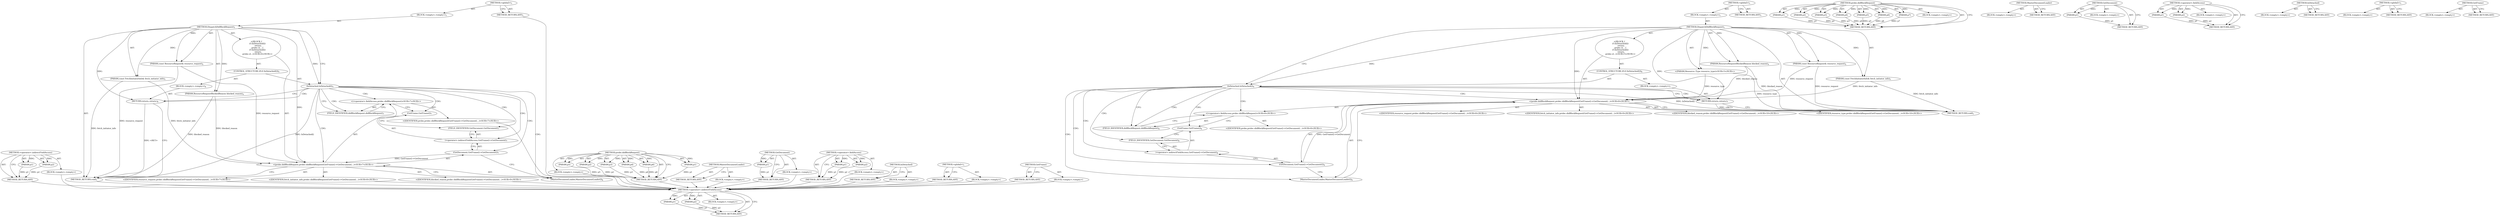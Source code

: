 digraph "GetFrame" {
vulnerable_71 [label=<(METHOD,&lt;operator&gt;.indirectFieldAccess)>];
vulnerable_72 [label=<(PARAM,p1)>];
vulnerable_73 [label=<(PARAM,p2)>];
vulnerable_74 [label=<(BLOCK,&lt;empty&gt;,&lt;empty&gt;)>];
vulnerable_75 [label=<(METHOD_RETURN,ANY)>];
vulnerable_6 [label=<(METHOD,&lt;global&gt;)<SUB>1</SUB>>];
vulnerable_7 [label=<(BLOCK,&lt;empty&gt;,&lt;empty&gt;)<SUB>1</SUB>>];
vulnerable_8 [label=<(METHOD,DispatchDidBlockRequest)<SUB>1</SUB>>];
vulnerable_9 [label=<(PARAM,const ResourceRequest&amp; resource_request)<SUB>2</SUB>>];
vulnerable_10 [label=<(PARAM,const FetchInitiatorInfo&amp; fetch_initiator_info)<SUB>3</SUB>>];
vulnerable_11 [label=<(PARAM,ResourceRequestBlockedReason blocked_reason)<SUB>4</SUB>>];
vulnerable_12 [label="<(BLOCK,{
   if (IsDetached())
     return;
   probe::d...,{
   if (IsDetached())
     return;
   probe::d...)<SUB>4</SUB>>"];
vulnerable_13 [label=<(CONTROL_STRUCTURE,IF,if (IsDetached()))<SUB>5</SUB>>];
vulnerable_14 [label=<(IsDetached,IsDetached())<SUB>5</SUB>>];
vulnerable_15 [label=<(BLOCK,&lt;empty&gt;,&lt;empty&gt;)<SUB>6</SUB>>];
vulnerable_16 [label=<(RETURN,return;,return;)<SUB>6</SUB>>];
vulnerable_17 [label="<(probe.didBlockRequest,probe::didBlockRequest(GetFrame()-&gt;GetDocument(...)<SUB>7</SUB>>"];
vulnerable_18 [label="<(&lt;operator&gt;.fieldAccess,probe::didBlockRequest)<SUB>7</SUB>>"];
vulnerable_19 [label="<(IDENTIFIER,probe,probe::didBlockRequest(GetFrame()-&gt;GetDocument(...)<SUB>7</SUB>>"];
vulnerable_20 [label=<(FIELD_IDENTIFIER,didBlockRequest,didBlockRequest)<SUB>7</SUB>>];
vulnerable_21 [label=<(GetDocument,GetFrame()-&gt;GetDocument())<SUB>7</SUB>>];
vulnerable_22 [label=<(&lt;operator&gt;.indirectFieldAccess,GetFrame()-&gt;GetDocument)<SUB>7</SUB>>];
vulnerable_23 [label=<(GetFrame,GetFrame())<SUB>7</SUB>>];
vulnerable_24 [label=<(FIELD_IDENTIFIER,GetDocument,GetDocument)<SUB>7</SUB>>];
vulnerable_25 [label="<(IDENTIFIER,resource_request,probe::didBlockRequest(GetFrame()-&gt;GetDocument(...)<SUB>7</SUB>>"];
vulnerable_26 [label=<(MasterDocumentLoader,MasterDocumentLoader())<SUB>8</SUB>>];
vulnerable_27 [label="<(IDENTIFIER,fetch_initiator_info,probe::didBlockRequest(GetFrame()-&gt;GetDocument(...)<SUB>8</SUB>>"];
vulnerable_28 [label="<(IDENTIFIER,blocked_reason,probe::didBlockRequest(GetFrame()-&gt;GetDocument(...)<SUB>9</SUB>>"];
vulnerable_29 [label=<(METHOD_RETURN,void)<SUB>1</SUB>>];
vulnerable_31 [label=<(METHOD_RETURN,ANY)<SUB>1</SUB>>];
vulnerable_53 [label=<(METHOD,probe.didBlockRequest)>];
vulnerable_54 [label=<(PARAM,p1)>];
vulnerable_55 [label=<(PARAM,p2)>];
vulnerable_56 [label=<(PARAM,p3)>];
vulnerable_57 [label=<(PARAM,p4)>];
vulnerable_58 [label=<(PARAM,p5)>];
vulnerable_59 [label=<(PARAM,p6)>];
vulnerable_60 [label=<(BLOCK,&lt;empty&gt;,&lt;empty&gt;)>];
vulnerable_61 [label=<(METHOD_RETURN,ANY)>];
vulnerable_79 [label=<(METHOD,MasterDocumentLoader)>];
vulnerable_80 [label=<(BLOCK,&lt;empty&gt;,&lt;empty&gt;)>];
vulnerable_81 [label=<(METHOD_RETURN,ANY)>];
vulnerable_67 [label=<(METHOD,GetDocument)>];
vulnerable_68 [label=<(PARAM,p1)>];
vulnerable_69 [label=<(BLOCK,&lt;empty&gt;,&lt;empty&gt;)>];
vulnerable_70 [label=<(METHOD_RETURN,ANY)>];
vulnerable_62 [label=<(METHOD,&lt;operator&gt;.fieldAccess)>];
vulnerable_63 [label=<(PARAM,p1)>];
vulnerable_64 [label=<(PARAM,p2)>];
vulnerable_65 [label=<(BLOCK,&lt;empty&gt;,&lt;empty&gt;)>];
vulnerable_66 [label=<(METHOD_RETURN,ANY)>];
vulnerable_50 [label=<(METHOD,IsDetached)>];
vulnerable_51 [label=<(BLOCK,&lt;empty&gt;,&lt;empty&gt;)>];
vulnerable_52 [label=<(METHOD_RETURN,ANY)>];
vulnerable_44 [label=<(METHOD,&lt;global&gt;)<SUB>1</SUB>>];
vulnerable_45 [label=<(BLOCK,&lt;empty&gt;,&lt;empty&gt;)>];
vulnerable_46 [label=<(METHOD_RETURN,ANY)>];
vulnerable_76 [label=<(METHOD,GetFrame)>];
vulnerable_77 [label=<(BLOCK,&lt;empty&gt;,&lt;empty&gt;)>];
vulnerable_78 [label=<(METHOD_RETURN,ANY)>];
fixed_76 [label=<(METHOD,&lt;operator&gt;.indirectFieldAccess)>];
fixed_77 [label=<(PARAM,p1)>];
fixed_78 [label=<(PARAM,p2)>];
fixed_79 [label=<(BLOCK,&lt;empty&gt;,&lt;empty&gt;)>];
fixed_80 [label=<(METHOD_RETURN,ANY)>];
fixed_6 [label=<(METHOD,&lt;global&gt;)<SUB>1</SUB>>];
fixed_7 [label=<(BLOCK,&lt;empty&gt;,&lt;empty&gt;)<SUB>1</SUB>>];
fixed_8 [label=<(METHOD,DispatchDidBlockRequest)<SUB>1</SUB>>];
fixed_9 [label=<(PARAM,const ResourceRequest&amp; resource_request)<SUB>2</SUB>>];
fixed_10 [label=<(PARAM,const FetchInitiatorInfo&amp; fetch_initiator_info)<SUB>3</SUB>>];
fixed_11 [label=<(PARAM,ResourceRequestBlockedReason blocked_reason)<SUB>4</SUB>>];
fixed_12 [label="<(PARAM,Resource::Type resource_type)<SUB>5</SUB>>"];
fixed_13 [label="<(BLOCK,{
   if (IsDetached())
     return;
   probe::d...,{
   if (IsDetached())
     return;
   probe::d...)<SUB>5</SUB>>"];
fixed_14 [label=<(CONTROL_STRUCTURE,IF,if (IsDetached()))<SUB>6</SUB>>];
fixed_15 [label=<(IsDetached,IsDetached())<SUB>6</SUB>>];
fixed_16 [label=<(BLOCK,&lt;empty&gt;,&lt;empty&gt;)<SUB>7</SUB>>];
fixed_17 [label=<(RETURN,return;,return;)<SUB>7</SUB>>];
fixed_18 [label="<(probe.didBlockRequest,probe::didBlockRequest(GetFrame()-&gt;GetDocument(...)<SUB>8</SUB>>"];
fixed_19 [label="<(&lt;operator&gt;.fieldAccess,probe::didBlockRequest)<SUB>8</SUB>>"];
fixed_20 [label="<(IDENTIFIER,probe,probe::didBlockRequest(GetFrame()-&gt;GetDocument(...)<SUB>8</SUB>>"];
fixed_21 [label=<(FIELD_IDENTIFIER,didBlockRequest,didBlockRequest)<SUB>8</SUB>>];
fixed_22 [label=<(GetDocument,GetFrame()-&gt;GetDocument())<SUB>8</SUB>>];
fixed_23 [label=<(&lt;operator&gt;.indirectFieldAccess,GetFrame()-&gt;GetDocument)<SUB>8</SUB>>];
fixed_24 [label=<(GetFrame,GetFrame())<SUB>8</SUB>>];
fixed_25 [label=<(FIELD_IDENTIFIER,GetDocument,GetDocument)<SUB>8</SUB>>];
fixed_26 [label="<(IDENTIFIER,resource_request,probe::didBlockRequest(GetFrame()-&gt;GetDocument(...)<SUB>8</SUB>>"];
fixed_27 [label=<(MasterDocumentLoader,MasterDocumentLoader())<SUB>9</SUB>>];
fixed_28 [label="<(IDENTIFIER,fetch_initiator_info,probe::didBlockRequest(GetFrame()-&gt;GetDocument(...)<SUB>9</SUB>>"];
fixed_29 [label="<(IDENTIFIER,blocked_reason,probe::didBlockRequest(GetFrame()-&gt;GetDocument(...)<SUB>10</SUB>>"];
fixed_30 [label="<(IDENTIFIER,resource_type,probe::didBlockRequest(GetFrame()-&gt;GetDocument(...)<SUB>10</SUB>>"];
fixed_31 [label=<(METHOD_RETURN,void)<SUB>1</SUB>>];
fixed_33 [label=<(METHOD_RETURN,ANY)<SUB>1</SUB>>];
fixed_57 [label=<(METHOD,probe.didBlockRequest)>];
fixed_58 [label=<(PARAM,p1)>];
fixed_59 [label=<(PARAM,p2)>];
fixed_60 [label=<(PARAM,p3)>];
fixed_61 [label=<(PARAM,p4)>];
fixed_62 [label=<(PARAM,p5)>];
fixed_63 [label=<(PARAM,p6)>];
fixed_64 [label=<(PARAM,p7)>];
fixed_65 [label=<(BLOCK,&lt;empty&gt;,&lt;empty&gt;)>];
fixed_66 [label=<(METHOD_RETURN,ANY)>];
fixed_84 [label=<(METHOD,MasterDocumentLoader)>];
fixed_85 [label=<(BLOCK,&lt;empty&gt;,&lt;empty&gt;)>];
fixed_86 [label=<(METHOD_RETURN,ANY)>];
fixed_72 [label=<(METHOD,GetDocument)>];
fixed_73 [label=<(PARAM,p1)>];
fixed_74 [label=<(BLOCK,&lt;empty&gt;,&lt;empty&gt;)>];
fixed_75 [label=<(METHOD_RETURN,ANY)>];
fixed_67 [label=<(METHOD,&lt;operator&gt;.fieldAccess)>];
fixed_68 [label=<(PARAM,p1)>];
fixed_69 [label=<(PARAM,p2)>];
fixed_70 [label=<(BLOCK,&lt;empty&gt;,&lt;empty&gt;)>];
fixed_71 [label=<(METHOD_RETURN,ANY)>];
fixed_54 [label=<(METHOD,IsDetached)>];
fixed_55 [label=<(BLOCK,&lt;empty&gt;,&lt;empty&gt;)>];
fixed_56 [label=<(METHOD_RETURN,ANY)>];
fixed_48 [label=<(METHOD,&lt;global&gt;)<SUB>1</SUB>>];
fixed_49 [label=<(BLOCK,&lt;empty&gt;,&lt;empty&gt;)>];
fixed_50 [label=<(METHOD_RETURN,ANY)>];
fixed_81 [label=<(METHOD,GetFrame)>];
fixed_82 [label=<(BLOCK,&lt;empty&gt;,&lt;empty&gt;)>];
fixed_83 [label=<(METHOD_RETURN,ANY)>];
vulnerable_71 -> vulnerable_72  [key=0, label="AST: "];
vulnerable_71 -> vulnerable_72  [key=1, label="DDG: "];
vulnerable_71 -> vulnerable_74  [key=0, label="AST: "];
vulnerable_71 -> vulnerable_73  [key=0, label="AST: "];
vulnerable_71 -> vulnerable_73  [key=1, label="DDG: "];
vulnerable_71 -> vulnerable_75  [key=0, label="AST: "];
vulnerable_71 -> vulnerable_75  [key=1, label="CFG: "];
vulnerable_72 -> vulnerable_75  [key=0, label="DDG: p1"];
vulnerable_73 -> vulnerable_75  [key=0, label="DDG: p2"];
vulnerable_74 -> fixed_76  [key=0];
vulnerable_75 -> fixed_76  [key=0];
vulnerable_6 -> vulnerable_7  [key=0, label="AST: "];
vulnerable_6 -> vulnerable_31  [key=0, label="AST: "];
vulnerable_6 -> vulnerable_31  [key=1, label="CFG: "];
vulnerable_7 -> vulnerable_8  [key=0, label="AST: "];
vulnerable_8 -> vulnerable_9  [key=0, label="AST: "];
vulnerable_8 -> vulnerable_9  [key=1, label="DDG: "];
vulnerable_8 -> vulnerable_10  [key=0, label="AST: "];
vulnerable_8 -> vulnerable_10  [key=1, label="DDG: "];
vulnerable_8 -> vulnerable_11  [key=0, label="AST: "];
vulnerable_8 -> vulnerable_11  [key=1, label="DDG: "];
vulnerable_8 -> vulnerable_12  [key=0, label="AST: "];
vulnerable_8 -> vulnerable_29  [key=0, label="AST: "];
vulnerable_8 -> vulnerable_14  [key=0, label="CFG: "];
vulnerable_8 -> vulnerable_14  [key=1, label="DDG: "];
vulnerable_8 -> vulnerable_17  [key=0, label="DDG: "];
vulnerable_8 -> vulnerable_16  [key=0, label="DDG: "];
vulnerable_9 -> vulnerable_29  [key=0, label="DDG: resource_request"];
vulnerable_9 -> vulnerable_17  [key=0, label="DDG: resource_request"];
vulnerable_10 -> vulnerable_29  [key=0, label="DDG: fetch_initiator_info"];
vulnerable_10 -> vulnerable_17  [key=0, label="DDG: fetch_initiator_info"];
vulnerable_11 -> vulnerable_29  [key=0, label="DDG: blocked_reason"];
vulnerable_11 -> vulnerable_17  [key=0, label="DDG: blocked_reason"];
vulnerable_12 -> vulnerable_13  [key=0, label="AST: "];
vulnerable_12 -> vulnerable_17  [key=0, label="AST: "];
vulnerable_13 -> vulnerable_14  [key=0, label="AST: "];
vulnerable_13 -> vulnerable_15  [key=0, label="AST: "];
vulnerable_14 -> vulnerable_16  [key=0, label="CFG: "];
vulnerable_14 -> vulnerable_16  [key=1, label="CDG: "];
vulnerable_14 -> vulnerable_20  [key=0, label="CFG: "];
vulnerable_14 -> vulnerable_20  [key=1, label="CDG: "];
vulnerable_14 -> vulnerable_29  [key=0, label="DDG: IsDetached()"];
vulnerable_14 -> vulnerable_24  [key=0, label="CDG: "];
vulnerable_14 -> vulnerable_17  [key=0, label="CDG: "];
vulnerable_14 -> vulnerable_21  [key=0, label="CDG: "];
vulnerable_14 -> vulnerable_18  [key=0, label="CDG: "];
vulnerable_14 -> vulnerable_26  [key=0, label="CDG: "];
vulnerable_14 -> vulnerable_23  [key=0, label="CDG: "];
vulnerable_14 -> vulnerable_22  [key=0, label="CDG: "];
vulnerable_15 -> vulnerable_16  [key=0, label="AST: "];
vulnerable_16 -> vulnerable_29  [key=0, label="CFG: "];
vulnerable_16 -> vulnerable_29  [key=1, label="DDG: &lt;RET&gt;"];
vulnerable_17 -> vulnerable_18  [key=0, label="AST: "];
vulnerable_17 -> vulnerable_21  [key=0, label="AST: "];
vulnerable_17 -> vulnerable_25  [key=0, label="AST: "];
vulnerable_17 -> vulnerable_26  [key=0, label="AST: "];
vulnerable_17 -> vulnerable_27  [key=0, label="AST: "];
vulnerable_17 -> vulnerable_28  [key=0, label="AST: "];
vulnerable_17 -> vulnerable_29  [key=0, label="CFG: "];
vulnerable_18 -> vulnerable_19  [key=0, label="AST: "];
vulnerable_18 -> vulnerable_20  [key=0, label="AST: "];
vulnerable_18 -> vulnerable_23  [key=0, label="CFG: "];
vulnerable_19 -> fixed_76  [key=0];
vulnerable_20 -> vulnerable_18  [key=0, label="CFG: "];
vulnerable_21 -> vulnerable_22  [key=0, label="AST: "];
vulnerable_21 -> vulnerable_26  [key=0, label="CFG: "];
vulnerable_21 -> vulnerable_17  [key=0, label="DDG: GetFrame()-&gt;GetDocument"];
vulnerable_22 -> vulnerable_23  [key=0, label="AST: "];
vulnerable_22 -> vulnerable_24  [key=0, label="AST: "];
vulnerable_22 -> vulnerable_21  [key=0, label="CFG: "];
vulnerable_23 -> vulnerable_24  [key=0, label="CFG: "];
vulnerable_24 -> vulnerable_22  [key=0, label="CFG: "];
vulnerable_25 -> fixed_76  [key=0];
vulnerable_26 -> vulnerable_17  [key=0, label="CFG: "];
vulnerable_27 -> fixed_76  [key=0];
vulnerable_28 -> fixed_76  [key=0];
vulnerable_29 -> fixed_76  [key=0];
vulnerable_31 -> fixed_76  [key=0];
vulnerable_53 -> vulnerable_54  [key=0, label="AST: "];
vulnerable_53 -> vulnerable_54  [key=1, label="DDG: "];
vulnerable_53 -> vulnerable_60  [key=0, label="AST: "];
vulnerable_53 -> vulnerable_55  [key=0, label="AST: "];
vulnerable_53 -> vulnerable_55  [key=1, label="DDG: "];
vulnerable_53 -> vulnerable_61  [key=0, label="AST: "];
vulnerable_53 -> vulnerable_61  [key=1, label="CFG: "];
vulnerable_53 -> vulnerable_56  [key=0, label="AST: "];
vulnerable_53 -> vulnerable_56  [key=1, label="DDG: "];
vulnerable_53 -> vulnerable_57  [key=0, label="AST: "];
vulnerable_53 -> vulnerable_57  [key=1, label="DDG: "];
vulnerable_53 -> vulnerable_58  [key=0, label="AST: "];
vulnerable_53 -> vulnerable_58  [key=1, label="DDG: "];
vulnerable_53 -> vulnerable_59  [key=0, label="AST: "];
vulnerable_53 -> vulnerable_59  [key=1, label="DDG: "];
vulnerable_54 -> vulnerable_61  [key=0, label="DDG: p1"];
vulnerable_55 -> vulnerable_61  [key=0, label="DDG: p2"];
vulnerable_56 -> vulnerable_61  [key=0, label="DDG: p3"];
vulnerable_57 -> vulnerable_61  [key=0, label="DDG: p4"];
vulnerable_58 -> vulnerable_61  [key=0, label="DDG: p5"];
vulnerable_59 -> vulnerable_61  [key=0, label="DDG: p6"];
vulnerable_60 -> fixed_76  [key=0];
vulnerable_61 -> fixed_76  [key=0];
vulnerable_79 -> vulnerable_80  [key=0, label="AST: "];
vulnerable_79 -> vulnerable_81  [key=0, label="AST: "];
vulnerable_79 -> vulnerable_81  [key=1, label="CFG: "];
vulnerable_80 -> fixed_76  [key=0];
vulnerable_81 -> fixed_76  [key=0];
vulnerable_67 -> vulnerable_68  [key=0, label="AST: "];
vulnerable_67 -> vulnerable_68  [key=1, label="DDG: "];
vulnerable_67 -> vulnerable_69  [key=0, label="AST: "];
vulnerable_67 -> vulnerable_70  [key=0, label="AST: "];
vulnerable_67 -> vulnerable_70  [key=1, label="CFG: "];
vulnerable_68 -> vulnerable_70  [key=0, label="DDG: p1"];
vulnerable_69 -> fixed_76  [key=0];
vulnerable_70 -> fixed_76  [key=0];
vulnerable_62 -> vulnerable_63  [key=0, label="AST: "];
vulnerable_62 -> vulnerable_63  [key=1, label="DDG: "];
vulnerable_62 -> vulnerable_65  [key=0, label="AST: "];
vulnerable_62 -> vulnerable_64  [key=0, label="AST: "];
vulnerable_62 -> vulnerable_64  [key=1, label="DDG: "];
vulnerable_62 -> vulnerable_66  [key=0, label="AST: "];
vulnerable_62 -> vulnerable_66  [key=1, label="CFG: "];
vulnerable_63 -> vulnerable_66  [key=0, label="DDG: p1"];
vulnerable_64 -> vulnerable_66  [key=0, label="DDG: p2"];
vulnerable_65 -> fixed_76  [key=0];
vulnerable_66 -> fixed_76  [key=0];
vulnerable_50 -> vulnerable_51  [key=0, label="AST: "];
vulnerable_50 -> vulnerable_52  [key=0, label="AST: "];
vulnerable_50 -> vulnerable_52  [key=1, label="CFG: "];
vulnerable_51 -> fixed_76  [key=0];
vulnerable_52 -> fixed_76  [key=0];
vulnerable_44 -> vulnerable_45  [key=0, label="AST: "];
vulnerable_44 -> vulnerable_46  [key=0, label="AST: "];
vulnerable_44 -> vulnerable_46  [key=1, label="CFG: "];
vulnerable_45 -> fixed_76  [key=0];
vulnerable_46 -> fixed_76  [key=0];
vulnerable_76 -> vulnerable_77  [key=0, label="AST: "];
vulnerable_76 -> vulnerable_78  [key=0, label="AST: "];
vulnerable_76 -> vulnerable_78  [key=1, label="CFG: "];
vulnerable_77 -> fixed_76  [key=0];
vulnerable_78 -> fixed_76  [key=0];
fixed_76 -> fixed_77  [key=0, label="AST: "];
fixed_76 -> fixed_77  [key=1, label="DDG: "];
fixed_76 -> fixed_79  [key=0, label="AST: "];
fixed_76 -> fixed_78  [key=0, label="AST: "];
fixed_76 -> fixed_78  [key=1, label="DDG: "];
fixed_76 -> fixed_80  [key=0, label="AST: "];
fixed_76 -> fixed_80  [key=1, label="CFG: "];
fixed_77 -> fixed_80  [key=0, label="DDG: p1"];
fixed_78 -> fixed_80  [key=0, label="DDG: p2"];
fixed_6 -> fixed_7  [key=0, label="AST: "];
fixed_6 -> fixed_33  [key=0, label="AST: "];
fixed_6 -> fixed_33  [key=1, label="CFG: "];
fixed_7 -> fixed_8  [key=0, label="AST: "];
fixed_8 -> fixed_9  [key=0, label="AST: "];
fixed_8 -> fixed_9  [key=1, label="DDG: "];
fixed_8 -> fixed_10  [key=0, label="AST: "];
fixed_8 -> fixed_10  [key=1, label="DDG: "];
fixed_8 -> fixed_11  [key=0, label="AST: "];
fixed_8 -> fixed_11  [key=1, label="DDG: "];
fixed_8 -> fixed_12  [key=0, label="AST: "];
fixed_8 -> fixed_12  [key=1, label="DDG: "];
fixed_8 -> fixed_13  [key=0, label="AST: "];
fixed_8 -> fixed_31  [key=0, label="AST: "];
fixed_8 -> fixed_15  [key=0, label="CFG: "];
fixed_8 -> fixed_15  [key=1, label="DDG: "];
fixed_8 -> fixed_18  [key=0, label="DDG: "];
fixed_8 -> fixed_17  [key=0, label="DDG: "];
fixed_9 -> fixed_31  [key=0, label="DDG: resource_request"];
fixed_9 -> fixed_18  [key=0, label="DDG: resource_request"];
fixed_10 -> fixed_31  [key=0, label="DDG: fetch_initiator_info"];
fixed_10 -> fixed_18  [key=0, label="DDG: fetch_initiator_info"];
fixed_11 -> fixed_31  [key=0, label="DDG: blocked_reason"];
fixed_11 -> fixed_18  [key=0, label="DDG: blocked_reason"];
fixed_12 -> fixed_31  [key=0, label="DDG: resource_type"];
fixed_12 -> fixed_18  [key=0, label="DDG: resource_type"];
fixed_13 -> fixed_14  [key=0, label="AST: "];
fixed_13 -> fixed_18  [key=0, label="AST: "];
fixed_14 -> fixed_15  [key=0, label="AST: "];
fixed_14 -> fixed_16  [key=0, label="AST: "];
fixed_15 -> fixed_17  [key=0, label="CFG: "];
fixed_15 -> fixed_17  [key=1, label="CDG: "];
fixed_15 -> fixed_21  [key=0, label="CFG: "];
fixed_15 -> fixed_21  [key=1, label="CDG: "];
fixed_15 -> fixed_31  [key=0, label="DDG: IsDetached()"];
fixed_15 -> fixed_24  [key=0, label="CDG: "];
fixed_15 -> fixed_18  [key=0, label="CDG: "];
fixed_15 -> fixed_23  [key=0, label="CDG: "];
fixed_15 -> fixed_19  [key=0, label="CDG: "];
fixed_15 -> fixed_25  [key=0, label="CDG: "];
fixed_15 -> fixed_22  [key=0, label="CDG: "];
fixed_15 -> fixed_27  [key=0, label="CDG: "];
fixed_16 -> fixed_17  [key=0, label="AST: "];
fixed_17 -> fixed_31  [key=0, label="CFG: "];
fixed_17 -> fixed_31  [key=1, label="DDG: &lt;RET&gt;"];
fixed_18 -> fixed_19  [key=0, label="AST: "];
fixed_18 -> fixed_22  [key=0, label="AST: "];
fixed_18 -> fixed_26  [key=0, label="AST: "];
fixed_18 -> fixed_27  [key=0, label="AST: "];
fixed_18 -> fixed_28  [key=0, label="AST: "];
fixed_18 -> fixed_29  [key=0, label="AST: "];
fixed_18 -> fixed_30  [key=0, label="AST: "];
fixed_18 -> fixed_31  [key=0, label="CFG: "];
fixed_19 -> fixed_20  [key=0, label="AST: "];
fixed_19 -> fixed_21  [key=0, label="AST: "];
fixed_19 -> fixed_24  [key=0, label="CFG: "];
fixed_21 -> fixed_19  [key=0, label="CFG: "];
fixed_22 -> fixed_23  [key=0, label="AST: "];
fixed_22 -> fixed_27  [key=0, label="CFG: "];
fixed_22 -> fixed_18  [key=0, label="DDG: GetFrame()-&gt;GetDocument"];
fixed_23 -> fixed_24  [key=0, label="AST: "];
fixed_23 -> fixed_25  [key=0, label="AST: "];
fixed_23 -> fixed_22  [key=0, label="CFG: "];
fixed_24 -> fixed_25  [key=0, label="CFG: "];
fixed_25 -> fixed_23  [key=0, label="CFG: "];
fixed_27 -> fixed_18  [key=0, label="CFG: "];
fixed_57 -> fixed_58  [key=0, label="AST: "];
fixed_57 -> fixed_58  [key=1, label="DDG: "];
fixed_57 -> fixed_65  [key=0, label="AST: "];
fixed_57 -> fixed_59  [key=0, label="AST: "];
fixed_57 -> fixed_59  [key=1, label="DDG: "];
fixed_57 -> fixed_66  [key=0, label="AST: "];
fixed_57 -> fixed_66  [key=1, label="CFG: "];
fixed_57 -> fixed_60  [key=0, label="AST: "];
fixed_57 -> fixed_60  [key=1, label="DDG: "];
fixed_57 -> fixed_61  [key=0, label="AST: "];
fixed_57 -> fixed_61  [key=1, label="DDG: "];
fixed_57 -> fixed_62  [key=0, label="AST: "];
fixed_57 -> fixed_62  [key=1, label="DDG: "];
fixed_57 -> fixed_63  [key=0, label="AST: "];
fixed_57 -> fixed_63  [key=1, label="DDG: "];
fixed_57 -> fixed_64  [key=0, label="AST: "];
fixed_57 -> fixed_64  [key=1, label="DDG: "];
fixed_58 -> fixed_66  [key=0, label="DDG: p1"];
fixed_59 -> fixed_66  [key=0, label="DDG: p2"];
fixed_60 -> fixed_66  [key=0, label="DDG: p3"];
fixed_61 -> fixed_66  [key=0, label="DDG: p4"];
fixed_62 -> fixed_66  [key=0, label="DDG: p5"];
fixed_63 -> fixed_66  [key=0, label="DDG: p6"];
fixed_64 -> fixed_66  [key=0, label="DDG: p7"];
fixed_84 -> fixed_85  [key=0, label="AST: "];
fixed_84 -> fixed_86  [key=0, label="AST: "];
fixed_84 -> fixed_86  [key=1, label="CFG: "];
fixed_72 -> fixed_73  [key=0, label="AST: "];
fixed_72 -> fixed_73  [key=1, label="DDG: "];
fixed_72 -> fixed_74  [key=0, label="AST: "];
fixed_72 -> fixed_75  [key=0, label="AST: "];
fixed_72 -> fixed_75  [key=1, label="CFG: "];
fixed_73 -> fixed_75  [key=0, label="DDG: p1"];
fixed_67 -> fixed_68  [key=0, label="AST: "];
fixed_67 -> fixed_68  [key=1, label="DDG: "];
fixed_67 -> fixed_70  [key=0, label="AST: "];
fixed_67 -> fixed_69  [key=0, label="AST: "];
fixed_67 -> fixed_69  [key=1, label="DDG: "];
fixed_67 -> fixed_71  [key=0, label="AST: "];
fixed_67 -> fixed_71  [key=1, label="CFG: "];
fixed_68 -> fixed_71  [key=0, label="DDG: p1"];
fixed_69 -> fixed_71  [key=0, label="DDG: p2"];
fixed_54 -> fixed_55  [key=0, label="AST: "];
fixed_54 -> fixed_56  [key=0, label="AST: "];
fixed_54 -> fixed_56  [key=1, label="CFG: "];
fixed_48 -> fixed_49  [key=0, label="AST: "];
fixed_48 -> fixed_50  [key=0, label="AST: "];
fixed_48 -> fixed_50  [key=1, label="CFG: "];
fixed_81 -> fixed_82  [key=0, label="AST: "];
fixed_81 -> fixed_83  [key=0, label="AST: "];
fixed_81 -> fixed_83  [key=1, label="CFG: "];
}
